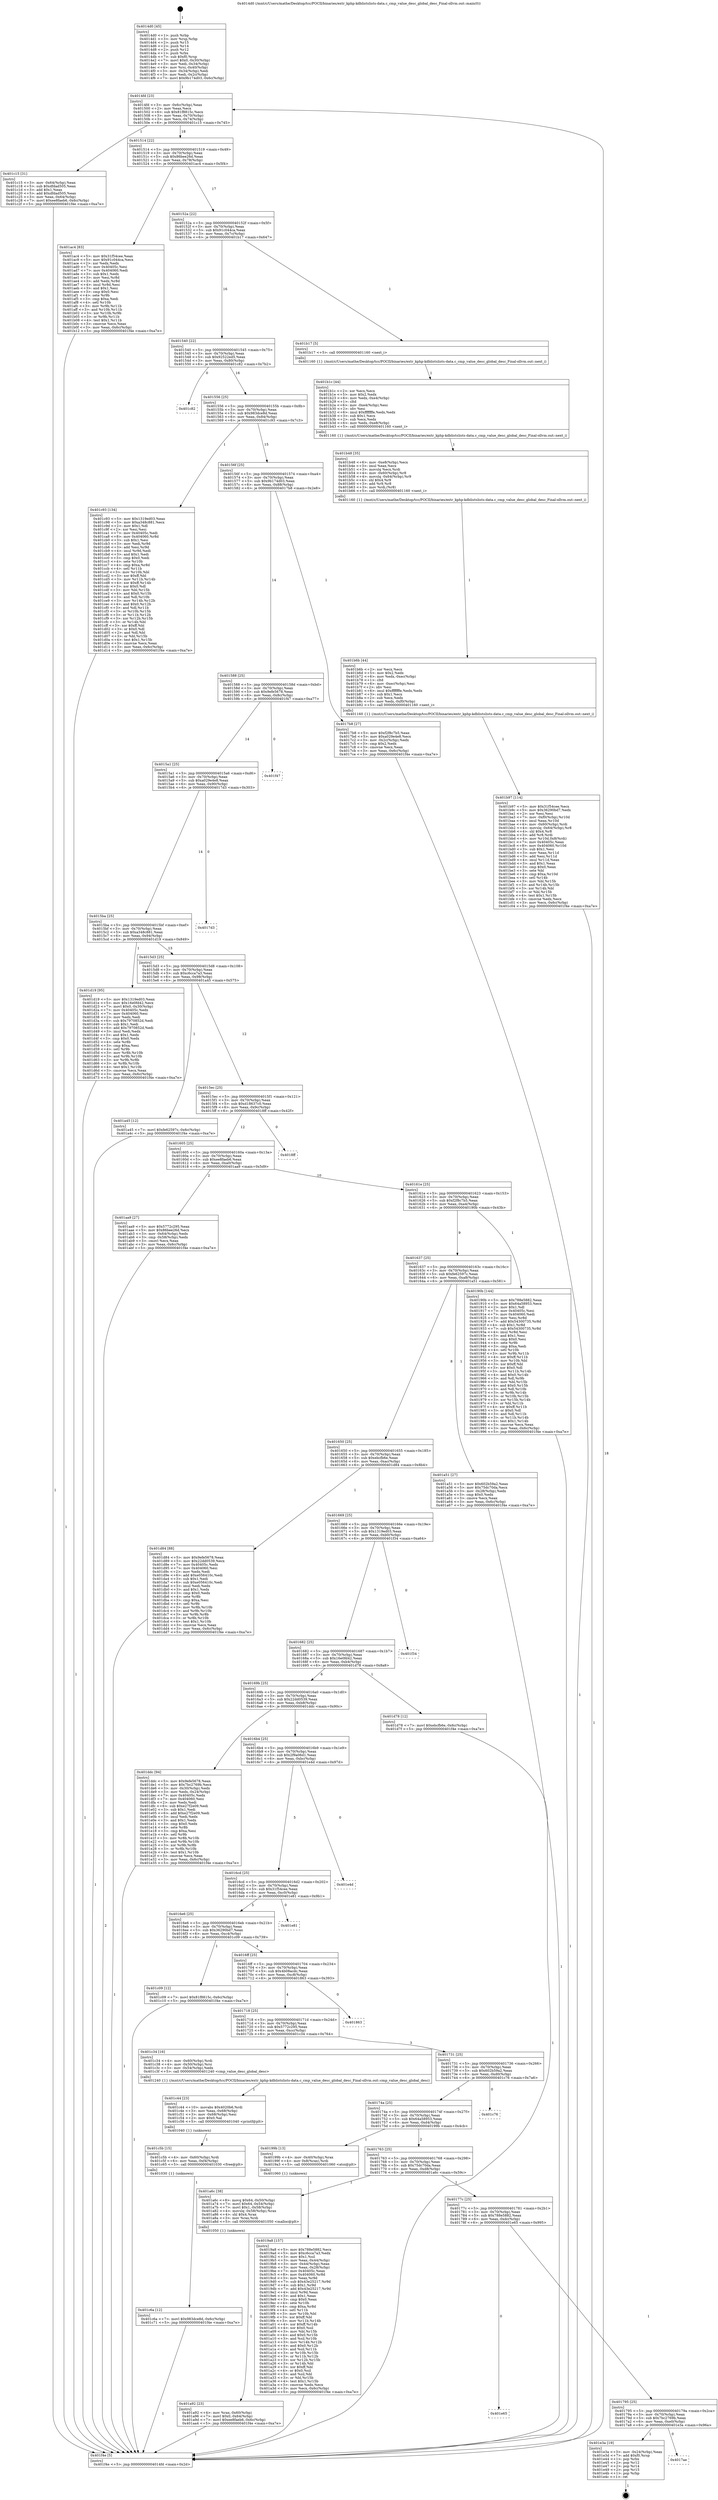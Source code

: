 digraph "0x4014d0" {
  label = "0x4014d0 (/mnt/c/Users/mathe/Desktop/tcc/POCII/binaries/extr_kphp-kdblistslists-data.c_cmp_value_desc_global_desc_Final-ollvm.out::main(0))"
  labelloc = "t"
  node[shape=record]

  Entry [label="",width=0.3,height=0.3,shape=circle,fillcolor=black,style=filled]
  "0x4014fd" [label="{
     0x4014fd [23]\l
     | [instrs]\l
     &nbsp;&nbsp;0x4014fd \<+3\>: mov -0x6c(%rbp),%eax\l
     &nbsp;&nbsp;0x401500 \<+2\>: mov %eax,%ecx\l
     &nbsp;&nbsp;0x401502 \<+6\>: sub $0x81f8815c,%ecx\l
     &nbsp;&nbsp;0x401508 \<+3\>: mov %eax,-0x70(%rbp)\l
     &nbsp;&nbsp;0x40150b \<+3\>: mov %ecx,-0x74(%rbp)\l
     &nbsp;&nbsp;0x40150e \<+6\>: je 0000000000401c15 \<main+0x745\>\l
  }"]
  "0x401c15" [label="{
     0x401c15 [31]\l
     | [instrs]\l
     &nbsp;&nbsp;0x401c15 \<+3\>: mov -0x64(%rbp),%eax\l
     &nbsp;&nbsp;0x401c18 \<+5\>: sub $0xdfdad505,%eax\l
     &nbsp;&nbsp;0x401c1d \<+3\>: add $0x1,%eax\l
     &nbsp;&nbsp;0x401c20 \<+5\>: add $0xdfdad505,%eax\l
     &nbsp;&nbsp;0x401c25 \<+3\>: mov %eax,-0x64(%rbp)\l
     &nbsp;&nbsp;0x401c28 \<+7\>: movl $0xee8faeb6,-0x6c(%rbp)\l
     &nbsp;&nbsp;0x401c2f \<+5\>: jmp 0000000000401f4e \<main+0xa7e\>\l
  }"]
  "0x401514" [label="{
     0x401514 [22]\l
     | [instrs]\l
     &nbsp;&nbsp;0x401514 \<+5\>: jmp 0000000000401519 \<main+0x49\>\l
     &nbsp;&nbsp;0x401519 \<+3\>: mov -0x70(%rbp),%eax\l
     &nbsp;&nbsp;0x40151c \<+5\>: sub $0x86bee26d,%eax\l
     &nbsp;&nbsp;0x401521 \<+3\>: mov %eax,-0x78(%rbp)\l
     &nbsp;&nbsp;0x401524 \<+6\>: je 0000000000401ac4 \<main+0x5f4\>\l
  }"]
  Exit [label="",width=0.3,height=0.3,shape=circle,fillcolor=black,style=filled,peripheries=2]
  "0x401ac4" [label="{
     0x401ac4 [83]\l
     | [instrs]\l
     &nbsp;&nbsp;0x401ac4 \<+5\>: mov $0x31f54cee,%eax\l
     &nbsp;&nbsp;0x401ac9 \<+5\>: mov $0x91c044ca,%ecx\l
     &nbsp;&nbsp;0x401ace \<+2\>: xor %edx,%edx\l
     &nbsp;&nbsp;0x401ad0 \<+7\>: mov 0x40405c,%esi\l
     &nbsp;&nbsp;0x401ad7 \<+7\>: mov 0x404060,%edi\l
     &nbsp;&nbsp;0x401ade \<+3\>: sub $0x1,%edx\l
     &nbsp;&nbsp;0x401ae1 \<+3\>: mov %esi,%r8d\l
     &nbsp;&nbsp;0x401ae4 \<+3\>: add %edx,%r8d\l
     &nbsp;&nbsp;0x401ae7 \<+4\>: imul %r8d,%esi\l
     &nbsp;&nbsp;0x401aeb \<+3\>: and $0x1,%esi\l
     &nbsp;&nbsp;0x401aee \<+3\>: cmp $0x0,%esi\l
     &nbsp;&nbsp;0x401af1 \<+4\>: sete %r9b\l
     &nbsp;&nbsp;0x401af5 \<+3\>: cmp $0xa,%edi\l
     &nbsp;&nbsp;0x401af8 \<+4\>: setl %r10b\l
     &nbsp;&nbsp;0x401afc \<+3\>: mov %r9b,%r11b\l
     &nbsp;&nbsp;0x401aff \<+3\>: and %r10b,%r11b\l
     &nbsp;&nbsp;0x401b02 \<+3\>: xor %r10b,%r9b\l
     &nbsp;&nbsp;0x401b05 \<+3\>: or %r9b,%r11b\l
     &nbsp;&nbsp;0x401b08 \<+4\>: test $0x1,%r11b\l
     &nbsp;&nbsp;0x401b0c \<+3\>: cmovne %ecx,%eax\l
     &nbsp;&nbsp;0x401b0f \<+3\>: mov %eax,-0x6c(%rbp)\l
     &nbsp;&nbsp;0x401b12 \<+5\>: jmp 0000000000401f4e \<main+0xa7e\>\l
  }"]
  "0x40152a" [label="{
     0x40152a [22]\l
     | [instrs]\l
     &nbsp;&nbsp;0x40152a \<+5\>: jmp 000000000040152f \<main+0x5f\>\l
     &nbsp;&nbsp;0x40152f \<+3\>: mov -0x70(%rbp),%eax\l
     &nbsp;&nbsp;0x401532 \<+5\>: sub $0x91c044ca,%eax\l
     &nbsp;&nbsp;0x401537 \<+3\>: mov %eax,-0x7c(%rbp)\l
     &nbsp;&nbsp;0x40153a \<+6\>: je 0000000000401b17 \<main+0x647\>\l
  }"]
  "0x4017ae" [label="{
     0x4017ae\l
  }", style=dashed]
  "0x401b17" [label="{
     0x401b17 [5]\l
     | [instrs]\l
     &nbsp;&nbsp;0x401b17 \<+5\>: call 0000000000401160 \<next_i\>\l
     | [calls]\l
     &nbsp;&nbsp;0x401160 \{1\} (/mnt/c/Users/mathe/Desktop/tcc/POCII/binaries/extr_kphp-kdblistslists-data.c_cmp_value_desc_global_desc_Final-ollvm.out::next_i)\l
  }"]
  "0x401540" [label="{
     0x401540 [22]\l
     | [instrs]\l
     &nbsp;&nbsp;0x401540 \<+5\>: jmp 0000000000401545 \<main+0x75\>\l
     &nbsp;&nbsp;0x401545 \<+3\>: mov -0x70(%rbp),%eax\l
     &nbsp;&nbsp;0x401548 \<+5\>: sub $0x92522ed5,%eax\l
     &nbsp;&nbsp;0x40154d \<+3\>: mov %eax,-0x80(%rbp)\l
     &nbsp;&nbsp;0x401550 \<+6\>: je 0000000000401c82 \<main+0x7b2\>\l
  }"]
  "0x401e3a" [label="{
     0x401e3a [19]\l
     | [instrs]\l
     &nbsp;&nbsp;0x401e3a \<+3\>: mov -0x24(%rbp),%eax\l
     &nbsp;&nbsp;0x401e3d \<+7\>: add $0xf0,%rsp\l
     &nbsp;&nbsp;0x401e44 \<+1\>: pop %rbx\l
     &nbsp;&nbsp;0x401e45 \<+2\>: pop %r12\l
     &nbsp;&nbsp;0x401e47 \<+2\>: pop %r14\l
     &nbsp;&nbsp;0x401e49 \<+2\>: pop %r15\l
     &nbsp;&nbsp;0x401e4b \<+1\>: pop %rbp\l
     &nbsp;&nbsp;0x401e4c \<+1\>: ret\l
  }"]
  "0x401c82" [label="{
     0x401c82\l
  }", style=dashed]
  "0x401556" [label="{
     0x401556 [25]\l
     | [instrs]\l
     &nbsp;&nbsp;0x401556 \<+5\>: jmp 000000000040155b \<main+0x8b\>\l
     &nbsp;&nbsp;0x40155b \<+3\>: mov -0x70(%rbp),%eax\l
     &nbsp;&nbsp;0x40155e \<+5\>: sub $0x983dce8d,%eax\l
     &nbsp;&nbsp;0x401563 \<+6\>: mov %eax,-0x84(%rbp)\l
     &nbsp;&nbsp;0x401569 \<+6\>: je 0000000000401c93 \<main+0x7c3\>\l
  }"]
  "0x401795" [label="{
     0x401795 [25]\l
     | [instrs]\l
     &nbsp;&nbsp;0x401795 \<+5\>: jmp 000000000040179a \<main+0x2ca\>\l
     &nbsp;&nbsp;0x40179a \<+3\>: mov -0x70(%rbp),%eax\l
     &nbsp;&nbsp;0x40179d \<+5\>: sub $0x7bc2769b,%eax\l
     &nbsp;&nbsp;0x4017a2 \<+6\>: mov %eax,-0xe0(%rbp)\l
     &nbsp;&nbsp;0x4017a8 \<+6\>: je 0000000000401e3a \<main+0x96a\>\l
  }"]
  "0x401c93" [label="{
     0x401c93 [134]\l
     | [instrs]\l
     &nbsp;&nbsp;0x401c93 \<+5\>: mov $0x1319ed03,%eax\l
     &nbsp;&nbsp;0x401c98 \<+5\>: mov $0xa348c881,%ecx\l
     &nbsp;&nbsp;0x401c9d \<+2\>: mov $0x1,%dl\l
     &nbsp;&nbsp;0x401c9f \<+2\>: xor %esi,%esi\l
     &nbsp;&nbsp;0x401ca1 \<+7\>: mov 0x40405c,%edi\l
     &nbsp;&nbsp;0x401ca8 \<+8\>: mov 0x404060,%r8d\l
     &nbsp;&nbsp;0x401cb0 \<+3\>: sub $0x1,%esi\l
     &nbsp;&nbsp;0x401cb3 \<+3\>: mov %edi,%r9d\l
     &nbsp;&nbsp;0x401cb6 \<+3\>: add %esi,%r9d\l
     &nbsp;&nbsp;0x401cb9 \<+4\>: imul %r9d,%edi\l
     &nbsp;&nbsp;0x401cbd \<+3\>: and $0x1,%edi\l
     &nbsp;&nbsp;0x401cc0 \<+3\>: cmp $0x0,%edi\l
     &nbsp;&nbsp;0x401cc3 \<+4\>: sete %r10b\l
     &nbsp;&nbsp;0x401cc7 \<+4\>: cmp $0xa,%r8d\l
     &nbsp;&nbsp;0x401ccb \<+4\>: setl %r11b\l
     &nbsp;&nbsp;0x401ccf \<+3\>: mov %r10b,%bl\l
     &nbsp;&nbsp;0x401cd2 \<+3\>: xor $0xff,%bl\l
     &nbsp;&nbsp;0x401cd5 \<+3\>: mov %r11b,%r14b\l
     &nbsp;&nbsp;0x401cd8 \<+4\>: xor $0xff,%r14b\l
     &nbsp;&nbsp;0x401cdc \<+3\>: xor $0x0,%dl\l
     &nbsp;&nbsp;0x401cdf \<+3\>: mov %bl,%r15b\l
     &nbsp;&nbsp;0x401ce2 \<+4\>: and $0x0,%r15b\l
     &nbsp;&nbsp;0x401ce6 \<+3\>: and %dl,%r10b\l
     &nbsp;&nbsp;0x401ce9 \<+3\>: mov %r14b,%r12b\l
     &nbsp;&nbsp;0x401cec \<+4\>: and $0x0,%r12b\l
     &nbsp;&nbsp;0x401cf0 \<+3\>: and %dl,%r11b\l
     &nbsp;&nbsp;0x401cf3 \<+3\>: or %r10b,%r15b\l
     &nbsp;&nbsp;0x401cf6 \<+3\>: or %r11b,%r12b\l
     &nbsp;&nbsp;0x401cf9 \<+3\>: xor %r12b,%r15b\l
     &nbsp;&nbsp;0x401cfc \<+3\>: or %r14b,%bl\l
     &nbsp;&nbsp;0x401cff \<+3\>: xor $0xff,%bl\l
     &nbsp;&nbsp;0x401d02 \<+3\>: or $0x0,%dl\l
     &nbsp;&nbsp;0x401d05 \<+2\>: and %dl,%bl\l
     &nbsp;&nbsp;0x401d07 \<+3\>: or %bl,%r15b\l
     &nbsp;&nbsp;0x401d0a \<+4\>: test $0x1,%r15b\l
     &nbsp;&nbsp;0x401d0e \<+3\>: cmovne %ecx,%eax\l
     &nbsp;&nbsp;0x401d11 \<+3\>: mov %eax,-0x6c(%rbp)\l
     &nbsp;&nbsp;0x401d14 \<+5\>: jmp 0000000000401f4e \<main+0xa7e\>\l
  }"]
  "0x40156f" [label="{
     0x40156f [25]\l
     | [instrs]\l
     &nbsp;&nbsp;0x40156f \<+5\>: jmp 0000000000401574 \<main+0xa4\>\l
     &nbsp;&nbsp;0x401574 \<+3\>: mov -0x70(%rbp),%eax\l
     &nbsp;&nbsp;0x401577 \<+5\>: sub $0x9b174d03,%eax\l
     &nbsp;&nbsp;0x40157c \<+6\>: mov %eax,-0x88(%rbp)\l
     &nbsp;&nbsp;0x401582 \<+6\>: je 00000000004017b8 \<main+0x2e8\>\l
  }"]
  "0x401e65" [label="{
     0x401e65\l
  }", style=dashed]
  "0x4017b8" [label="{
     0x4017b8 [27]\l
     | [instrs]\l
     &nbsp;&nbsp;0x4017b8 \<+5\>: mov $0xf2f8c7b5,%eax\l
     &nbsp;&nbsp;0x4017bd \<+5\>: mov $0xa029e4e8,%ecx\l
     &nbsp;&nbsp;0x4017c2 \<+3\>: mov -0x2c(%rbp),%edx\l
     &nbsp;&nbsp;0x4017c5 \<+3\>: cmp $0x2,%edx\l
     &nbsp;&nbsp;0x4017c8 \<+3\>: cmovne %ecx,%eax\l
     &nbsp;&nbsp;0x4017cb \<+3\>: mov %eax,-0x6c(%rbp)\l
     &nbsp;&nbsp;0x4017ce \<+5\>: jmp 0000000000401f4e \<main+0xa7e\>\l
  }"]
  "0x401588" [label="{
     0x401588 [25]\l
     | [instrs]\l
     &nbsp;&nbsp;0x401588 \<+5\>: jmp 000000000040158d \<main+0xbd\>\l
     &nbsp;&nbsp;0x40158d \<+3\>: mov -0x70(%rbp),%eax\l
     &nbsp;&nbsp;0x401590 \<+5\>: sub $0x9efe5678,%eax\l
     &nbsp;&nbsp;0x401595 \<+6\>: mov %eax,-0x8c(%rbp)\l
     &nbsp;&nbsp;0x40159b \<+6\>: je 0000000000401f47 \<main+0xa77\>\l
  }"]
  "0x401f4e" [label="{
     0x401f4e [5]\l
     | [instrs]\l
     &nbsp;&nbsp;0x401f4e \<+5\>: jmp 00000000004014fd \<main+0x2d\>\l
  }"]
  "0x4014d0" [label="{
     0x4014d0 [45]\l
     | [instrs]\l
     &nbsp;&nbsp;0x4014d0 \<+1\>: push %rbp\l
     &nbsp;&nbsp;0x4014d1 \<+3\>: mov %rsp,%rbp\l
     &nbsp;&nbsp;0x4014d4 \<+2\>: push %r15\l
     &nbsp;&nbsp;0x4014d6 \<+2\>: push %r14\l
     &nbsp;&nbsp;0x4014d8 \<+2\>: push %r12\l
     &nbsp;&nbsp;0x4014da \<+1\>: push %rbx\l
     &nbsp;&nbsp;0x4014db \<+7\>: sub $0xf0,%rsp\l
     &nbsp;&nbsp;0x4014e2 \<+7\>: movl $0x0,-0x30(%rbp)\l
     &nbsp;&nbsp;0x4014e9 \<+3\>: mov %edi,-0x34(%rbp)\l
     &nbsp;&nbsp;0x4014ec \<+4\>: mov %rsi,-0x40(%rbp)\l
     &nbsp;&nbsp;0x4014f0 \<+3\>: mov -0x34(%rbp),%edi\l
     &nbsp;&nbsp;0x4014f3 \<+3\>: mov %edi,-0x2c(%rbp)\l
     &nbsp;&nbsp;0x4014f6 \<+7\>: movl $0x9b174d03,-0x6c(%rbp)\l
  }"]
  "0x401c6a" [label="{
     0x401c6a [12]\l
     | [instrs]\l
     &nbsp;&nbsp;0x401c6a \<+7\>: movl $0x983dce8d,-0x6c(%rbp)\l
     &nbsp;&nbsp;0x401c71 \<+5\>: jmp 0000000000401f4e \<main+0xa7e\>\l
  }"]
  "0x401f47" [label="{
     0x401f47\l
  }", style=dashed]
  "0x4015a1" [label="{
     0x4015a1 [25]\l
     | [instrs]\l
     &nbsp;&nbsp;0x4015a1 \<+5\>: jmp 00000000004015a6 \<main+0xd6\>\l
     &nbsp;&nbsp;0x4015a6 \<+3\>: mov -0x70(%rbp),%eax\l
     &nbsp;&nbsp;0x4015a9 \<+5\>: sub $0xa029e4e8,%eax\l
     &nbsp;&nbsp;0x4015ae \<+6\>: mov %eax,-0x90(%rbp)\l
     &nbsp;&nbsp;0x4015b4 \<+6\>: je 00000000004017d3 \<main+0x303\>\l
  }"]
  "0x401c5b" [label="{
     0x401c5b [15]\l
     | [instrs]\l
     &nbsp;&nbsp;0x401c5b \<+4\>: mov -0x60(%rbp),%rdi\l
     &nbsp;&nbsp;0x401c5f \<+6\>: mov %eax,-0xf4(%rbp)\l
     &nbsp;&nbsp;0x401c65 \<+5\>: call 0000000000401030 \<free@plt\>\l
     | [calls]\l
     &nbsp;&nbsp;0x401030 \{1\} (unknown)\l
  }"]
  "0x4017d3" [label="{
     0x4017d3\l
  }", style=dashed]
  "0x4015ba" [label="{
     0x4015ba [25]\l
     | [instrs]\l
     &nbsp;&nbsp;0x4015ba \<+5\>: jmp 00000000004015bf \<main+0xef\>\l
     &nbsp;&nbsp;0x4015bf \<+3\>: mov -0x70(%rbp),%eax\l
     &nbsp;&nbsp;0x4015c2 \<+5\>: sub $0xa348c881,%eax\l
     &nbsp;&nbsp;0x4015c7 \<+6\>: mov %eax,-0x94(%rbp)\l
     &nbsp;&nbsp;0x4015cd \<+6\>: je 0000000000401d19 \<main+0x849\>\l
  }"]
  "0x401c44" [label="{
     0x401c44 [23]\l
     | [instrs]\l
     &nbsp;&nbsp;0x401c44 \<+10\>: movabs $0x4020b6,%rdi\l
     &nbsp;&nbsp;0x401c4e \<+3\>: mov %eax,-0x68(%rbp)\l
     &nbsp;&nbsp;0x401c51 \<+3\>: mov -0x68(%rbp),%esi\l
     &nbsp;&nbsp;0x401c54 \<+2\>: mov $0x0,%al\l
     &nbsp;&nbsp;0x401c56 \<+5\>: call 0000000000401040 \<printf@plt\>\l
     | [calls]\l
     &nbsp;&nbsp;0x401040 \{1\} (unknown)\l
  }"]
  "0x401d19" [label="{
     0x401d19 [95]\l
     | [instrs]\l
     &nbsp;&nbsp;0x401d19 \<+5\>: mov $0x1319ed03,%eax\l
     &nbsp;&nbsp;0x401d1e \<+5\>: mov $0x16e0fd42,%ecx\l
     &nbsp;&nbsp;0x401d23 \<+7\>: movl $0x0,-0x30(%rbp)\l
     &nbsp;&nbsp;0x401d2a \<+7\>: mov 0x40405c,%edx\l
     &nbsp;&nbsp;0x401d31 \<+7\>: mov 0x404060,%esi\l
     &nbsp;&nbsp;0x401d38 \<+2\>: mov %edx,%edi\l
     &nbsp;&nbsp;0x401d3a \<+6\>: sub $0x7970852d,%edi\l
     &nbsp;&nbsp;0x401d40 \<+3\>: sub $0x1,%edi\l
     &nbsp;&nbsp;0x401d43 \<+6\>: add $0x7970852d,%edi\l
     &nbsp;&nbsp;0x401d49 \<+3\>: imul %edi,%edx\l
     &nbsp;&nbsp;0x401d4c \<+3\>: and $0x1,%edx\l
     &nbsp;&nbsp;0x401d4f \<+3\>: cmp $0x0,%edx\l
     &nbsp;&nbsp;0x401d52 \<+4\>: sete %r8b\l
     &nbsp;&nbsp;0x401d56 \<+3\>: cmp $0xa,%esi\l
     &nbsp;&nbsp;0x401d59 \<+4\>: setl %r9b\l
     &nbsp;&nbsp;0x401d5d \<+3\>: mov %r8b,%r10b\l
     &nbsp;&nbsp;0x401d60 \<+3\>: and %r9b,%r10b\l
     &nbsp;&nbsp;0x401d63 \<+3\>: xor %r9b,%r8b\l
     &nbsp;&nbsp;0x401d66 \<+3\>: or %r8b,%r10b\l
     &nbsp;&nbsp;0x401d69 \<+4\>: test $0x1,%r10b\l
     &nbsp;&nbsp;0x401d6d \<+3\>: cmovne %ecx,%eax\l
     &nbsp;&nbsp;0x401d70 \<+3\>: mov %eax,-0x6c(%rbp)\l
     &nbsp;&nbsp;0x401d73 \<+5\>: jmp 0000000000401f4e \<main+0xa7e\>\l
  }"]
  "0x4015d3" [label="{
     0x4015d3 [25]\l
     | [instrs]\l
     &nbsp;&nbsp;0x4015d3 \<+5\>: jmp 00000000004015d8 \<main+0x108\>\l
     &nbsp;&nbsp;0x4015d8 \<+3\>: mov -0x70(%rbp),%eax\l
     &nbsp;&nbsp;0x4015db \<+5\>: sub $0xc6cca7a3,%eax\l
     &nbsp;&nbsp;0x4015e0 \<+6\>: mov %eax,-0x98(%rbp)\l
     &nbsp;&nbsp;0x4015e6 \<+6\>: je 0000000000401a45 \<main+0x575\>\l
  }"]
  "0x401b97" [label="{
     0x401b97 [114]\l
     | [instrs]\l
     &nbsp;&nbsp;0x401b97 \<+5\>: mov $0x31f54cee,%ecx\l
     &nbsp;&nbsp;0x401b9c \<+5\>: mov $0x36290bd7,%edx\l
     &nbsp;&nbsp;0x401ba1 \<+2\>: xor %esi,%esi\l
     &nbsp;&nbsp;0x401ba3 \<+7\>: mov -0xf0(%rbp),%r10d\l
     &nbsp;&nbsp;0x401baa \<+4\>: imul %eax,%r10d\l
     &nbsp;&nbsp;0x401bae \<+4\>: mov -0x60(%rbp),%rdi\l
     &nbsp;&nbsp;0x401bb2 \<+4\>: movslq -0x64(%rbp),%r8\l
     &nbsp;&nbsp;0x401bb6 \<+4\>: shl $0x4,%r8\l
     &nbsp;&nbsp;0x401bba \<+3\>: add %r8,%rdi\l
     &nbsp;&nbsp;0x401bbd \<+4\>: mov %r10d,0x8(%rdi)\l
     &nbsp;&nbsp;0x401bc1 \<+7\>: mov 0x40405c,%eax\l
     &nbsp;&nbsp;0x401bc8 \<+8\>: mov 0x404060,%r10d\l
     &nbsp;&nbsp;0x401bd0 \<+3\>: sub $0x1,%esi\l
     &nbsp;&nbsp;0x401bd3 \<+3\>: mov %eax,%r11d\l
     &nbsp;&nbsp;0x401bd6 \<+3\>: add %esi,%r11d\l
     &nbsp;&nbsp;0x401bd9 \<+4\>: imul %r11d,%eax\l
     &nbsp;&nbsp;0x401bdd \<+3\>: and $0x1,%eax\l
     &nbsp;&nbsp;0x401be0 \<+3\>: cmp $0x0,%eax\l
     &nbsp;&nbsp;0x401be3 \<+3\>: sete %bl\l
     &nbsp;&nbsp;0x401be6 \<+4\>: cmp $0xa,%r10d\l
     &nbsp;&nbsp;0x401bea \<+4\>: setl %r14b\l
     &nbsp;&nbsp;0x401bee \<+3\>: mov %bl,%r15b\l
     &nbsp;&nbsp;0x401bf1 \<+3\>: and %r14b,%r15b\l
     &nbsp;&nbsp;0x401bf4 \<+3\>: xor %r14b,%bl\l
     &nbsp;&nbsp;0x401bf7 \<+3\>: or %bl,%r15b\l
     &nbsp;&nbsp;0x401bfa \<+4\>: test $0x1,%r15b\l
     &nbsp;&nbsp;0x401bfe \<+3\>: cmovne %edx,%ecx\l
     &nbsp;&nbsp;0x401c01 \<+3\>: mov %ecx,-0x6c(%rbp)\l
     &nbsp;&nbsp;0x401c04 \<+5\>: jmp 0000000000401f4e \<main+0xa7e\>\l
  }"]
  "0x401a45" [label="{
     0x401a45 [12]\l
     | [instrs]\l
     &nbsp;&nbsp;0x401a45 \<+7\>: movl $0xfe62597c,-0x6c(%rbp)\l
     &nbsp;&nbsp;0x401a4c \<+5\>: jmp 0000000000401f4e \<main+0xa7e\>\l
  }"]
  "0x4015ec" [label="{
     0x4015ec [25]\l
     | [instrs]\l
     &nbsp;&nbsp;0x4015ec \<+5\>: jmp 00000000004015f1 \<main+0x121\>\l
     &nbsp;&nbsp;0x4015f1 \<+3\>: mov -0x70(%rbp),%eax\l
     &nbsp;&nbsp;0x4015f4 \<+5\>: sub $0xd18637c0,%eax\l
     &nbsp;&nbsp;0x4015f9 \<+6\>: mov %eax,-0x9c(%rbp)\l
     &nbsp;&nbsp;0x4015ff \<+6\>: je 00000000004018ff \<main+0x42f\>\l
  }"]
  "0x401b6b" [label="{
     0x401b6b [44]\l
     | [instrs]\l
     &nbsp;&nbsp;0x401b6b \<+2\>: xor %ecx,%ecx\l
     &nbsp;&nbsp;0x401b6d \<+5\>: mov $0x2,%edx\l
     &nbsp;&nbsp;0x401b72 \<+6\>: mov %edx,-0xec(%rbp)\l
     &nbsp;&nbsp;0x401b78 \<+1\>: cltd\l
     &nbsp;&nbsp;0x401b79 \<+6\>: mov -0xec(%rbp),%esi\l
     &nbsp;&nbsp;0x401b7f \<+2\>: idiv %esi\l
     &nbsp;&nbsp;0x401b81 \<+6\>: imul $0xfffffffe,%edx,%edx\l
     &nbsp;&nbsp;0x401b87 \<+3\>: sub $0x1,%ecx\l
     &nbsp;&nbsp;0x401b8a \<+2\>: sub %ecx,%edx\l
     &nbsp;&nbsp;0x401b8c \<+6\>: mov %edx,-0xf0(%rbp)\l
     &nbsp;&nbsp;0x401b92 \<+5\>: call 0000000000401160 \<next_i\>\l
     | [calls]\l
     &nbsp;&nbsp;0x401160 \{1\} (/mnt/c/Users/mathe/Desktop/tcc/POCII/binaries/extr_kphp-kdblistslists-data.c_cmp_value_desc_global_desc_Final-ollvm.out::next_i)\l
  }"]
  "0x4018ff" [label="{
     0x4018ff\l
  }", style=dashed]
  "0x401605" [label="{
     0x401605 [25]\l
     | [instrs]\l
     &nbsp;&nbsp;0x401605 \<+5\>: jmp 000000000040160a \<main+0x13a\>\l
     &nbsp;&nbsp;0x40160a \<+3\>: mov -0x70(%rbp),%eax\l
     &nbsp;&nbsp;0x40160d \<+5\>: sub $0xee8faeb6,%eax\l
     &nbsp;&nbsp;0x401612 \<+6\>: mov %eax,-0xa0(%rbp)\l
     &nbsp;&nbsp;0x401618 \<+6\>: je 0000000000401aa9 \<main+0x5d9\>\l
  }"]
  "0x401b48" [label="{
     0x401b48 [35]\l
     | [instrs]\l
     &nbsp;&nbsp;0x401b48 \<+6\>: mov -0xe8(%rbp),%ecx\l
     &nbsp;&nbsp;0x401b4e \<+3\>: imul %eax,%ecx\l
     &nbsp;&nbsp;0x401b51 \<+3\>: movslq %ecx,%rdi\l
     &nbsp;&nbsp;0x401b54 \<+4\>: mov -0x60(%rbp),%r8\l
     &nbsp;&nbsp;0x401b58 \<+4\>: movslq -0x64(%rbp),%r9\l
     &nbsp;&nbsp;0x401b5c \<+4\>: shl $0x4,%r9\l
     &nbsp;&nbsp;0x401b60 \<+3\>: add %r9,%r8\l
     &nbsp;&nbsp;0x401b63 \<+3\>: mov %rdi,(%r8)\l
     &nbsp;&nbsp;0x401b66 \<+5\>: call 0000000000401160 \<next_i\>\l
     | [calls]\l
     &nbsp;&nbsp;0x401160 \{1\} (/mnt/c/Users/mathe/Desktop/tcc/POCII/binaries/extr_kphp-kdblistslists-data.c_cmp_value_desc_global_desc_Final-ollvm.out::next_i)\l
  }"]
  "0x401aa9" [label="{
     0x401aa9 [27]\l
     | [instrs]\l
     &nbsp;&nbsp;0x401aa9 \<+5\>: mov $0x5772c295,%eax\l
     &nbsp;&nbsp;0x401aae \<+5\>: mov $0x86bee26d,%ecx\l
     &nbsp;&nbsp;0x401ab3 \<+3\>: mov -0x64(%rbp),%edx\l
     &nbsp;&nbsp;0x401ab6 \<+3\>: cmp -0x58(%rbp),%edx\l
     &nbsp;&nbsp;0x401ab9 \<+3\>: cmovl %ecx,%eax\l
     &nbsp;&nbsp;0x401abc \<+3\>: mov %eax,-0x6c(%rbp)\l
     &nbsp;&nbsp;0x401abf \<+5\>: jmp 0000000000401f4e \<main+0xa7e\>\l
  }"]
  "0x40161e" [label="{
     0x40161e [25]\l
     | [instrs]\l
     &nbsp;&nbsp;0x40161e \<+5\>: jmp 0000000000401623 \<main+0x153\>\l
     &nbsp;&nbsp;0x401623 \<+3\>: mov -0x70(%rbp),%eax\l
     &nbsp;&nbsp;0x401626 \<+5\>: sub $0xf2f8c7b5,%eax\l
     &nbsp;&nbsp;0x40162b \<+6\>: mov %eax,-0xa4(%rbp)\l
     &nbsp;&nbsp;0x401631 \<+6\>: je 000000000040190b \<main+0x43b\>\l
  }"]
  "0x401b1c" [label="{
     0x401b1c [44]\l
     | [instrs]\l
     &nbsp;&nbsp;0x401b1c \<+2\>: xor %ecx,%ecx\l
     &nbsp;&nbsp;0x401b1e \<+5\>: mov $0x2,%edx\l
     &nbsp;&nbsp;0x401b23 \<+6\>: mov %edx,-0xe4(%rbp)\l
     &nbsp;&nbsp;0x401b29 \<+1\>: cltd\l
     &nbsp;&nbsp;0x401b2a \<+6\>: mov -0xe4(%rbp),%esi\l
     &nbsp;&nbsp;0x401b30 \<+2\>: idiv %esi\l
     &nbsp;&nbsp;0x401b32 \<+6\>: imul $0xfffffffe,%edx,%edx\l
     &nbsp;&nbsp;0x401b38 \<+3\>: sub $0x1,%ecx\l
     &nbsp;&nbsp;0x401b3b \<+2\>: sub %ecx,%edx\l
     &nbsp;&nbsp;0x401b3d \<+6\>: mov %edx,-0xe8(%rbp)\l
     &nbsp;&nbsp;0x401b43 \<+5\>: call 0000000000401160 \<next_i\>\l
     | [calls]\l
     &nbsp;&nbsp;0x401160 \{1\} (/mnt/c/Users/mathe/Desktop/tcc/POCII/binaries/extr_kphp-kdblistslists-data.c_cmp_value_desc_global_desc_Final-ollvm.out::next_i)\l
  }"]
  "0x40190b" [label="{
     0x40190b [144]\l
     | [instrs]\l
     &nbsp;&nbsp;0x40190b \<+5\>: mov $0x788e5882,%eax\l
     &nbsp;&nbsp;0x401910 \<+5\>: mov $0x64a58953,%ecx\l
     &nbsp;&nbsp;0x401915 \<+2\>: mov $0x1,%dl\l
     &nbsp;&nbsp;0x401917 \<+7\>: mov 0x40405c,%esi\l
     &nbsp;&nbsp;0x40191e \<+7\>: mov 0x404060,%edi\l
     &nbsp;&nbsp;0x401925 \<+3\>: mov %esi,%r8d\l
     &nbsp;&nbsp;0x401928 \<+7\>: add $0x54300735,%r8d\l
     &nbsp;&nbsp;0x40192f \<+4\>: sub $0x1,%r8d\l
     &nbsp;&nbsp;0x401933 \<+7\>: sub $0x54300735,%r8d\l
     &nbsp;&nbsp;0x40193a \<+4\>: imul %r8d,%esi\l
     &nbsp;&nbsp;0x40193e \<+3\>: and $0x1,%esi\l
     &nbsp;&nbsp;0x401941 \<+3\>: cmp $0x0,%esi\l
     &nbsp;&nbsp;0x401944 \<+4\>: sete %r9b\l
     &nbsp;&nbsp;0x401948 \<+3\>: cmp $0xa,%edi\l
     &nbsp;&nbsp;0x40194b \<+4\>: setl %r10b\l
     &nbsp;&nbsp;0x40194f \<+3\>: mov %r9b,%r11b\l
     &nbsp;&nbsp;0x401952 \<+4\>: xor $0xff,%r11b\l
     &nbsp;&nbsp;0x401956 \<+3\>: mov %r10b,%bl\l
     &nbsp;&nbsp;0x401959 \<+3\>: xor $0xff,%bl\l
     &nbsp;&nbsp;0x40195c \<+3\>: xor $0x0,%dl\l
     &nbsp;&nbsp;0x40195f \<+3\>: mov %r11b,%r14b\l
     &nbsp;&nbsp;0x401962 \<+4\>: and $0x0,%r14b\l
     &nbsp;&nbsp;0x401966 \<+3\>: and %dl,%r9b\l
     &nbsp;&nbsp;0x401969 \<+3\>: mov %bl,%r15b\l
     &nbsp;&nbsp;0x40196c \<+4\>: and $0x0,%r15b\l
     &nbsp;&nbsp;0x401970 \<+3\>: and %dl,%r10b\l
     &nbsp;&nbsp;0x401973 \<+3\>: or %r9b,%r14b\l
     &nbsp;&nbsp;0x401976 \<+3\>: or %r10b,%r15b\l
     &nbsp;&nbsp;0x401979 \<+3\>: xor %r15b,%r14b\l
     &nbsp;&nbsp;0x40197c \<+3\>: or %bl,%r11b\l
     &nbsp;&nbsp;0x40197f \<+4\>: xor $0xff,%r11b\l
     &nbsp;&nbsp;0x401983 \<+3\>: or $0x0,%dl\l
     &nbsp;&nbsp;0x401986 \<+3\>: and %dl,%r11b\l
     &nbsp;&nbsp;0x401989 \<+3\>: or %r11b,%r14b\l
     &nbsp;&nbsp;0x40198c \<+4\>: test $0x1,%r14b\l
     &nbsp;&nbsp;0x401990 \<+3\>: cmovne %ecx,%eax\l
     &nbsp;&nbsp;0x401993 \<+3\>: mov %eax,-0x6c(%rbp)\l
     &nbsp;&nbsp;0x401996 \<+5\>: jmp 0000000000401f4e \<main+0xa7e\>\l
  }"]
  "0x401637" [label="{
     0x401637 [25]\l
     | [instrs]\l
     &nbsp;&nbsp;0x401637 \<+5\>: jmp 000000000040163c \<main+0x16c\>\l
     &nbsp;&nbsp;0x40163c \<+3\>: mov -0x70(%rbp),%eax\l
     &nbsp;&nbsp;0x40163f \<+5\>: sub $0xfe62597c,%eax\l
     &nbsp;&nbsp;0x401644 \<+6\>: mov %eax,-0xa8(%rbp)\l
     &nbsp;&nbsp;0x40164a \<+6\>: je 0000000000401a51 \<main+0x581\>\l
  }"]
  "0x401a92" [label="{
     0x401a92 [23]\l
     | [instrs]\l
     &nbsp;&nbsp;0x401a92 \<+4\>: mov %rax,-0x60(%rbp)\l
     &nbsp;&nbsp;0x401a96 \<+7\>: movl $0x0,-0x64(%rbp)\l
     &nbsp;&nbsp;0x401a9d \<+7\>: movl $0xee8faeb6,-0x6c(%rbp)\l
     &nbsp;&nbsp;0x401aa4 \<+5\>: jmp 0000000000401f4e \<main+0xa7e\>\l
  }"]
  "0x401a51" [label="{
     0x401a51 [27]\l
     | [instrs]\l
     &nbsp;&nbsp;0x401a51 \<+5\>: mov $0x602b59a2,%eax\l
     &nbsp;&nbsp;0x401a56 \<+5\>: mov $0x75dc70da,%ecx\l
     &nbsp;&nbsp;0x401a5b \<+3\>: mov -0x28(%rbp),%edx\l
     &nbsp;&nbsp;0x401a5e \<+3\>: cmp $0x0,%edx\l
     &nbsp;&nbsp;0x401a61 \<+3\>: cmove %ecx,%eax\l
     &nbsp;&nbsp;0x401a64 \<+3\>: mov %eax,-0x6c(%rbp)\l
     &nbsp;&nbsp;0x401a67 \<+5\>: jmp 0000000000401f4e \<main+0xa7e\>\l
  }"]
  "0x401650" [label="{
     0x401650 [25]\l
     | [instrs]\l
     &nbsp;&nbsp;0x401650 \<+5\>: jmp 0000000000401655 \<main+0x185\>\l
     &nbsp;&nbsp;0x401655 \<+3\>: mov -0x70(%rbp),%eax\l
     &nbsp;&nbsp;0x401658 \<+5\>: sub $0xebcfb6e,%eax\l
     &nbsp;&nbsp;0x40165d \<+6\>: mov %eax,-0xac(%rbp)\l
     &nbsp;&nbsp;0x401663 \<+6\>: je 0000000000401d84 \<main+0x8b4\>\l
  }"]
  "0x40177c" [label="{
     0x40177c [25]\l
     | [instrs]\l
     &nbsp;&nbsp;0x40177c \<+5\>: jmp 0000000000401781 \<main+0x2b1\>\l
     &nbsp;&nbsp;0x401781 \<+3\>: mov -0x70(%rbp),%eax\l
     &nbsp;&nbsp;0x401784 \<+5\>: sub $0x788e5882,%eax\l
     &nbsp;&nbsp;0x401789 \<+6\>: mov %eax,-0xdc(%rbp)\l
     &nbsp;&nbsp;0x40178f \<+6\>: je 0000000000401e65 \<main+0x995\>\l
  }"]
  "0x401d84" [label="{
     0x401d84 [88]\l
     | [instrs]\l
     &nbsp;&nbsp;0x401d84 \<+5\>: mov $0x9efe5678,%eax\l
     &nbsp;&nbsp;0x401d89 \<+5\>: mov $0x22dd0539,%ecx\l
     &nbsp;&nbsp;0x401d8e \<+7\>: mov 0x40405c,%edx\l
     &nbsp;&nbsp;0x401d95 \<+7\>: mov 0x404060,%esi\l
     &nbsp;&nbsp;0x401d9c \<+2\>: mov %edx,%edi\l
     &nbsp;&nbsp;0x401d9e \<+6\>: add $0xe056410c,%edi\l
     &nbsp;&nbsp;0x401da4 \<+3\>: sub $0x1,%edi\l
     &nbsp;&nbsp;0x401da7 \<+6\>: sub $0xe056410c,%edi\l
     &nbsp;&nbsp;0x401dad \<+3\>: imul %edi,%edx\l
     &nbsp;&nbsp;0x401db0 \<+3\>: and $0x1,%edx\l
     &nbsp;&nbsp;0x401db3 \<+3\>: cmp $0x0,%edx\l
     &nbsp;&nbsp;0x401db6 \<+4\>: sete %r8b\l
     &nbsp;&nbsp;0x401dba \<+3\>: cmp $0xa,%esi\l
     &nbsp;&nbsp;0x401dbd \<+4\>: setl %r9b\l
     &nbsp;&nbsp;0x401dc1 \<+3\>: mov %r8b,%r10b\l
     &nbsp;&nbsp;0x401dc4 \<+3\>: and %r9b,%r10b\l
     &nbsp;&nbsp;0x401dc7 \<+3\>: xor %r9b,%r8b\l
     &nbsp;&nbsp;0x401dca \<+3\>: or %r8b,%r10b\l
     &nbsp;&nbsp;0x401dcd \<+4\>: test $0x1,%r10b\l
     &nbsp;&nbsp;0x401dd1 \<+3\>: cmovne %ecx,%eax\l
     &nbsp;&nbsp;0x401dd4 \<+3\>: mov %eax,-0x6c(%rbp)\l
     &nbsp;&nbsp;0x401dd7 \<+5\>: jmp 0000000000401f4e \<main+0xa7e\>\l
  }"]
  "0x401669" [label="{
     0x401669 [25]\l
     | [instrs]\l
     &nbsp;&nbsp;0x401669 \<+5\>: jmp 000000000040166e \<main+0x19e\>\l
     &nbsp;&nbsp;0x40166e \<+3\>: mov -0x70(%rbp),%eax\l
     &nbsp;&nbsp;0x401671 \<+5\>: sub $0x1319ed03,%eax\l
     &nbsp;&nbsp;0x401676 \<+6\>: mov %eax,-0xb0(%rbp)\l
     &nbsp;&nbsp;0x40167c \<+6\>: je 0000000000401f34 \<main+0xa64\>\l
  }"]
  "0x401a6c" [label="{
     0x401a6c [38]\l
     | [instrs]\l
     &nbsp;&nbsp;0x401a6c \<+8\>: movq $0x64,-0x50(%rbp)\l
     &nbsp;&nbsp;0x401a74 \<+7\>: movl $0x64,-0x54(%rbp)\l
     &nbsp;&nbsp;0x401a7b \<+7\>: movl $0x1,-0x58(%rbp)\l
     &nbsp;&nbsp;0x401a82 \<+4\>: movslq -0x58(%rbp),%rax\l
     &nbsp;&nbsp;0x401a86 \<+4\>: shl $0x4,%rax\l
     &nbsp;&nbsp;0x401a8a \<+3\>: mov %rax,%rdi\l
     &nbsp;&nbsp;0x401a8d \<+5\>: call 0000000000401050 \<malloc@plt\>\l
     | [calls]\l
     &nbsp;&nbsp;0x401050 \{1\} (unknown)\l
  }"]
  "0x401f34" [label="{
     0x401f34\l
  }", style=dashed]
  "0x401682" [label="{
     0x401682 [25]\l
     | [instrs]\l
     &nbsp;&nbsp;0x401682 \<+5\>: jmp 0000000000401687 \<main+0x1b7\>\l
     &nbsp;&nbsp;0x401687 \<+3\>: mov -0x70(%rbp),%eax\l
     &nbsp;&nbsp;0x40168a \<+5\>: sub $0x16e0fd42,%eax\l
     &nbsp;&nbsp;0x40168f \<+6\>: mov %eax,-0xb4(%rbp)\l
     &nbsp;&nbsp;0x401695 \<+6\>: je 0000000000401d78 \<main+0x8a8\>\l
  }"]
  "0x4019a8" [label="{
     0x4019a8 [157]\l
     | [instrs]\l
     &nbsp;&nbsp;0x4019a8 \<+5\>: mov $0x788e5882,%ecx\l
     &nbsp;&nbsp;0x4019ad \<+5\>: mov $0xc6cca7a3,%edx\l
     &nbsp;&nbsp;0x4019b2 \<+3\>: mov $0x1,%sil\l
     &nbsp;&nbsp;0x4019b5 \<+3\>: mov %eax,-0x44(%rbp)\l
     &nbsp;&nbsp;0x4019b8 \<+3\>: mov -0x44(%rbp),%eax\l
     &nbsp;&nbsp;0x4019bb \<+3\>: mov %eax,-0x28(%rbp)\l
     &nbsp;&nbsp;0x4019be \<+7\>: mov 0x40405c,%eax\l
     &nbsp;&nbsp;0x4019c5 \<+8\>: mov 0x404060,%r8d\l
     &nbsp;&nbsp;0x4019cd \<+3\>: mov %eax,%r9d\l
     &nbsp;&nbsp;0x4019d0 \<+7\>: sub $0x43e25217,%r9d\l
     &nbsp;&nbsp;0x4019d7 \<+4\>: sub $0x1,%r9d\l
     &nbsp;&nbsp;0x4019db \<+7\>: add $0x43e25217,%r9d\l
     &nbsp;&nbsp;0x4019e2 \<+4\>: imul %r9d,%eax\l
     &nbsp;&nbsp;0x4019e6 \<+3\>: and $0x1,%eax\l
     &nbsp;&nbsp;0x4019e9 \<+3\>: cmp $0x0,%eax\l
     &nbsp;&nbsp;0x4019ec \<+4\>: sete %r10b\l
     &nbsp;&nbsp;0x4019f0 \<+4\>: cmp $0xa,%r8d\l
     &nbsp;&nbsp;0x4019f4 \<+4\>: setl %r11b\l
     &nbsp;&nbsp;0x4019f8 \<+3\>: mov %r10b,%bl\l
     &nbsp;&nbsp;0x4019fb \<+3\>: xor $0xff,%bl\l
     &nbsp;&nbsp;0x4019fe \<+3\>: mov %r11b,%r14b\l
     &nbsp;&nbsp;0x401a01 \<+4\>: xor $0xff,%r14b\l
     &nbsp;&nbsp;0x401a05 \<+4\>: xor $0x0,%sil\l
     &nbsp;&nbsp;0x401a09 \<+3\>: mov %bl,%r15b\l
     &nbsp;&nbsp;0x401a0c \<+4\>: and $0x0,%r15b\l
     &nbsp;&nbsp;0x401a10 \<+3\>: and %sil,%r10b\l
     &nbsp;&nbsp;0x401a13 \<+3\>: mov %r14b,%r12b\l
     &nbsp;&nbsp;0x401a16 \<+4\>: and $0x0,%r12b\l
     &nbsp;&nbsp;0x401a1a \<+3\>: and %sil,%r11b\l
     &nbsp;&nbsp;0x401a1d \<+3\>: or %r10b,%r15b\l
     &nbsp;&nbsp;0x401a20 \<+3\>: or %r11b,%r12b\l
     &nbsp;&nbsp;0x401a23 \<+3\>: xor %r12b,%r15b\l
     &nbsp;&nbsp;0x401a26 \<+3\>: or %r14b,%bl\l
     &nbsp;&nbsp;0x401a29 \<+3\>: xor $0xff,%bl\l
     &nbsp;&nbsp;0x401a2c \<+4\>: or $0x0,%sil\l
     &nbsp;&nbsp;0x401a30 \<+3\>: and %sil,%bl\l
     &nbsp;&nbsp;0x401a33 \<+3\>: or %bl,%r15b\l
     &nbsp;&nbsp;0x401a36 \<+4\>: test $0x1,%r15b\l
     &nbsp;&nbsp;0x401a3a \<+3\>: cmovne %edx,%ecx\l
     &nbsp;&nbsp;0x401a3d \<+3\>: mov %ecx,-0x6c(%rbp)\l
     &nbsp;&nbsp;0x401a40 \<+5\>: jmp 0000000000401f4e \<main+0xa7e\>\l
  }"]
  "0x401d78" [label="{
     0x401d78 [12]\l
     | [instrs]\l
     &nbsp;&nbsp;0x401d78 \<+7\>: movl $0xebcfb6e,-0x6c(%rbp)\l
     &nbsp;&nbsp;0x401d7f \<+5\>: jmp 0000000000401f4e \<main+0xa7e\>\l
  }"]
  "0x40169b" [label="{
     0x40169b [25]\l
     | [instrs]\l
     &nbsp;&nbsp;0x40169b \<+5\>: jmp 00000000004016a0 \<main+0x1d0\>\l
     &nbsp;&nbsp;0x4016a0 \<+3\>: mov -0x70(%rbp),%eax\l
     &nbsp;&nbsp;0x4016a3 \<+5\>: sub $0x22dd0539,%eax\l
     &nbsp;&nbsp;0x4016a8 \<+6\>: mov %eax,-0xb8(%rbp)\l
     &nbsp;&nbsp;0x4016ae \<+6\>: je 0000000000401ddc \<main+0x90c\>\l
  }"]
  "0x401763" [label="{
     0x401763 [25]\l
     | [instrs]\l
     &nbsp;&nbsp;0x401763 \<+5\>: jmp 0000000000401768 \<main+0x298\>\l
     &nbsp;&nbsp;0x401768 \<+3\>: mov -0x70(%rbp),%eax\l
     &nbsp;&nbsp;0x40176b \<+5\>: sub $0x75dc70da,%eax\l
     &nbsp;&nbsp;0x401770 \<+6\>: mov %eax,-0xd8(%rbp)\l
     &nbsp;&nbsp;0x401776 \<+6\>: je 0000000000401a6c \<main+0x59c\>\l
  }"]
  "0x401ddc" [label="{
     0x401ddc [94]\l
     | [instrs]\l
     &nbsp;&nbsp;0x401ddc \<+5\>: mov $0x9efe5678,%eax\l
     &nbsp;&nbsp;0x401de1 \<+5\>: mov $0x7bc2769b,%ecx\l
     &nbsp;&nbsp;0x401de6 \<+3\>: mov -0x30(%rbp),%edx\l
     &nbsp;&nbsp;0x401de9 \<+3\>: mov %edx,-0x24(%rbp)\l
     &nbsp;&nbsp;0x401dec \<+7\>: mov 0x40405c,%edx\l
     &nbsp;&nbsp;0x401df3 \<+7\>: mov 0x404060,%esi\l
     &nbsp;&nbsp;0x401dfa \<+2\>: mov %edx,%edi\l
     &nbsp;&nbsp;0x401dfc \<+6\>: sub $0xe27f2e09,%edi\l
     &nbsp;&nbsp;0x401e02 \<+3\>: sub $0x1,%edi\l
     &nbsp;&nbsp;0x401e05 \<+6\>: add $0xe27f2e09,%edi\l
     &nbsp;&nbsp;0x401e0b \<+3\>: imul %edi,%edx\l
     &nbsp;&nbsp;0x401e0e \<+3\>: and $0x1,%edx\l
     &nbsp;&nbsp;0x401e11 \<+3\>: cmp $0x0,%edx\l
     &nbsp;&nbsp;0x401e14 \<+4\>: sete %r8b\l
     &nbsp;&nbsp;0x401e18 \<+3\>: cmp $0xa,%esi\l
     &nbsp;&nbsp;0x401e1b \<+4\>: setl %r9b\l
     &nbsp;&nbsp;0x401e1f \<+3\>: mov %r8b,%r10b\l
     &nbsp;&nbsp;0x401e22 \<+3\>: and %r9b,%r10b\l
     &nbsp;&nbsp;0x401e25 \<+3\>: xor %r9b,%r8b\l
     &nbsp;&nbsp;0x401e28 \<+3\>: or %r8b,%r10b\l
     &nbsp;&nbsp;0x401e2b \<+4\>: test $0x1,%r10b\l
     &nbsp;&nbsp;0x401e2f \<+3\>: cmovne %ecx,%eax\l
     &nbsp;&nbsp;0x401e32 \<+3\>: mov %eax,-0x6c(%rbp)\l
     &nbsp;&nbsp;0x401e35 \<+5\>: jmp 0000000000401f4e \<main+0xa7e\>\l
  }"]
  "0x4016b4" [label="{
     0x4016b4 [25]\l
     | [instrs]\l
     &nbsp;&nbsp;0x4016b4 \<+5\>: jmp 00000000004016b9 \<main+0x1e9\>\l
     &nbsp;&nbsp;0x4016b9 \<+3\>: mov -0x70(%rbp),%eax\l
     &nbsp;&nbsp;0x4016bc \<+5\>: sub $0x2f9a06d1,%eax\l
     &nbsp;&nbsp;0x4016c1 \<+6\>: mov %eax,-0xbc(%rbp)\l
     &nbsp;&nbsp;0x4016c7 \<+6\>: je 0000000000401e4d \<main+0x97d\>\l
  }"]
  "0x40199b" [label="{
     0x40199b [13]\l
     | [instrs]\l
     &nbsp;&nbsp;0x40199b \<+4\>: mov -0x40(%rbp),%rax\l
     &nbsp;&nbsp;0x40199f \<+4\>: mov 0x8(%rax),%rdi\l
     &nbsp;&nbsp;0x4019a3 \<+5\>: call 0000000000401060 \<atoi@plt\>\l
     | [calls]\l
     &nbsp;&nbsp;0x401060 \{1\} (unknown)\l
  }"]
  "0x401e4d" [label="{
     0x401e4d\l
  }", style=dashed]
  "0x4016cd" [label="{
     0x4016cd [25]\l
     | [instrs]\l
     &nbsp;&nbsp;0x4016cd \<+5\>: jmp 00000000004016d2 \<main+0x202\>\l
     &nbsp;&nbsp;0x4016d2 \<+3\>: mov -0x70(%rbp),%eax\l
     &nbsp;&nbsp;0x4016d5 \<+5\>: sub $0x31f54cee,%eax\l
     &nbsp;&nbsp;0x4016da \<+6\>: mov %eax,-0xc0(%rbp)\l
     &nbsp;&nbsp;0x4016e0 \<+6\>: je 0000000000401e81 \<main+0x9b1\>\l
  }"]
  "0x40174a" [label="{
     0x40174a [25]\l
     | [instrs]\l
     &nbsp;&nbsp;0x40174a \<+5\>: jmp 000000000040174f \<main+0x27f\>\l
     &nbsp;&nbsp;0x40174f \<+3\>: mov -0x70(%rbp),%eax\l
     &nbsp;&nbsp;0x401752 \<+5\>: sub $0x64a58953,%eax\l
     &nbsp;&nbsp;0x401757 \<+6\>: mov %eax,-0xd4(%rbp)\l
     &nbsp;&nbsp;0x40175d \<+6\>: je 000000000040199b \<main+0x4cb\>\l
  }"]
  "0x401e81" [label="{
     0x401e81\l
  }", style=dashed]
  "0x4016e6" [label="{
     0x4016e6 [25]\l
     | [instrs]\l
     &nbsp;&nbsp;0x4016e6 \<+5\>: jmp 00000000004016eb \<main+0x21b\>\l
     &nbsp;&nbsp;0x4016eb \<+3\>: mov -0x70(%rbp),%eax\l
     &nbsp;&nbsp;0x4016ee \<+5\>: sub $0x36290bd7,%eax\l
     &nbsp;&nbsp;0x4016f3 \<+6\>: mov %eax,-0xc4(%rbp)\l
     &nbsp;&nbsp;0x4016f9 \<+6\>: je 0000000000401c09 \<main+0x739\>\l
  }"]
  "0x401c76" [label="{
     0x401c76\l
  }", style=dashed]
  "0x401c09" [label="{
     0x401c09 [12]\l
     | [instrs]\l
     &nbsp;&nbsp;0x401c09 \<+7\>: movl $0x81f8815c,-0x6c(%rbp)\l
     &nbsp;&nbsp;0x401c10 \<+5\>: jmp 0000000000401f4e \<main+0xa7e\>\l
  }"]
  "0x4016ff" [label="{
     0x4016ff [25]\l
     | [instrs]\l
     &nbsp;&nbsp;0x4016ff \<+5\>: jmp 0000000000401704 \<main+0x234\>\l
     &nbsp;&nbsp;0x401704 \<+3\>: mov -0x70(%rbp),%eax\l
     &nbsp;&nbsp;0x401707 \<+5\>: sub $0x4b08acdc,%eax\l
     &nbsp;&nbsp;0x40170c \<+6\>: mov %eax,-0xc8(%rbp)\l
     &nbsp;&nbsp;0x401712 \<+6\>: je 0000000000401863 \<main+0x393\>\l
  }"]
  "0x401731" [label="{
     0x401731 [25]\l
     | [instrs]\l
     &nbsp;&nbsp;0x401731 \<+5\>: jmp 0000000000401736 \<main+0x266\>\l
     &nbsp;&nbsp;0x401736 \<+3\>: mov -0x70(%rbp),%eax\l
     &nbsp;&nbsp;0x401739 \<+5\>: sub $0x602b59a2,%eax\l
     &nbsp;&nbsp;0x40173e \<+6\>: mov %eax,-0xd0(%rbp)\l
     &nbsp;&nbsp;0x401744 \<+6\>: je 0000000000401c76 \<main+0x7a6\>\l
  }"]
  "0x401863" [label="{
     0x401863\l
  }", style=dashed]
  "0x401718" [label="{
     0x401718 [25]\l
     | [instrs]\l
     &nbsp;&nbsp;0x401718 \<+5\>: jmp 000000000040171d \<main+0x24d\>\l
     &nbsp;&nbsp;0x40171d \<+3\>: mov -0x70(%rbp),%eax\l
     &nbsp;&nbsp;0x401720 \<+5\>: sub $0x5772c295,%eax\l
     &nbsp;&nbsp;0x401725 \<+6\>: mov %eax,-0xcc(%rbp)\l
     &nbsp;&nbsp;0x40172b \<+6\>: je 0000000000401c34 \<main+0x764\>\l
  }"]
  "0x401c34" [label="{
     0x401c34 [16]\l
     | [instrs]\l
     &nbsp;&nbsp;0x401c34 \<+4\>: mov -0x60(%rbp),%rdi\l
     &nbsp;&nbsp;0x401c38 \<+4\>: mov -0x50(%rbp),%rsi\l
     &nbsp;&nbsp;0x401c3c \<+3\>: mov -0x54(%rbp),%edx\l
     &nbsp;&nbsp;0x401c3f \<+5\>: call 0000000000401240 \<cmp_value_desc_global_desc\>\l
     | [calls]\l
     &nbsp;&nbsp;0x401240 \{1\} (/mnt/c/Users/mathe/Desktop/tcc/POCII/binaries/extr_kphp-kdblistslists-data.c_cmp_value_desc_global_desc_Final-ollvm.out::cmp_value_desc_global_desc)\l
  }"]
  Entry -> "0x4014d0" [label=" 1"]
  "0x4014fd" -> "0x401c15" [label=" 1"]
  "0x4014fd" -> "0x401514" [label=" 18"]
  "0x401e3a" -> Exit [label=" 1"]
  "0x401514" -> "0x401ac4" [label=" 1"]
  "0x401514" -> "0x40152a" [label=" 17"]
  "0x401795" -> "0x4017ae" [label=" 0"]
  "0x40152a" -> "0x401b17" [label=" 1"]
  "0x40152a" -> "0x401540" [label=" 16"]
  "0x401795" -> "0x401e3a" [label=" 1"]
  "0x401540" -> "0x401c82" [label=" 0"]
  "0x401540" -> "0x401556" [label=" 16"]
  "0x40177c" -> "0x401795" [label=" 1"]
  "0x401556" -> "0x401c93" [label=" 1"]
  "0x401556" -> "0x40156f" [label=" 15"]
  "0x40177c" -> "0x401e65" [label=" 0"]
  "0x40156f" -> "0x4017b8" [label=" 1"]
  "0x40156f" -> "0x401588" [label=" 14"]
  "0x4017b8" -> "0x401f4e" [label=" 1"]
  "0x4014d0" -> "0x4014fd" [label=" 1"]
  "0x401f4e" -> "0x4014fd" [label=" 18"]
  "0x401ddc" -> "0x401f4e" [label=" 1"]
  "0x401588" -> "0x401f47" [label=" 0"]
  "0x401588" -> "0x4015a1" [label=" 14"]
  "0x401d84" -> "0x401f4e" [label=" 1"]
  "0x4015a1" -> "0x4017d3" [label=" 0"]
  "0x4015a1" -> "0x4015ba" [label=" 14"]
  "0x401d78" -> "0x401f4e" [label=" 1"]
  "0x4015ba" -> "0x401d19" [label=" 1"]
  "0x4015ba" -> "0x4015d3" [label=" 13"]
  "0x401d19" -> "0x401f4e" [label=" 1"]
  "0x4015d3" -> "0x401a45" [label=" 1"]
  "0x4015d3" -> "0x4015ec" [label=" 12"]
  "0x401c93" -> "0x401f4e" [label=" 1"]
  "0x4015ec" -> "0x4018ff" [label=" 0"]
  "0x4015ec" -> "0x401605" [label=" 12"]
  "0x401c6a" -> "0x401f4e" [label=" 1"]
  "0x401605" -> "0x401aa9" [label=" 2"]
  "0x401605" -> "0x40161e" [label=" 10"]
  "0x401c5b" -> "0x401c6a" [label=" 1"]
  "0x40161e" -> "0x40190b" [label=" 1"]
  "0x40161e" -> "0x401637" [label=" 9"]
  "0x40190b" -> "0x401f4e" [label=" 1"]
  "0x401c44" -> "0x401c5b" [label=" 1"]
  "0x401637" -> "0x401a51" [label=" 1"]
  "0x401637" -> "0x401650" [label=" 8"]
  "0x401c34" -> "0x401c44" [label=" 1"]
  "0x401650" -> "0x401d84" [label=" 1"]
  "0x401650" -> "0x401669" [label=" 7"]
  "0x401c15" -> "0x401f4e" [label=" 1"]
  "0x401669" -> "0x401f34" [label=" 0"]
  "0x401669" -> "0x401682" [label=" 7"]
  "0x401c09" -> "0x401f4e" [label=" 1"]
  "0x401682" -> "0x401d78" [label=" 1"]
  "0x401682" -> "0x40169b" [label=" 6"]
  "0x401b6b" -> "0x401b97" [label=" 1"]
  "0x40169b" -> "0x401ddc" [label=" 1"]
  "0x40169b" -> "0x4016b4" [label=" 5"]
  "0x401b48" -> "0x401b6b" [label=" 1"]
  "0x4016b4" -> "0x401e4d" [label=" 0"]
  "0x4016b4" -> "0x4016cd" [label=" 5"]
  "0x401b1c" -> "0x401b48" [label=" 1"]
  "0x4016cd" -> "0x401e81" [label=" 0"]
  "0x4016cd" -> "0x4016e6" [label=" 5"]
  "0x401ac4" -> "0x401f4e" [label=" 1"]
  "0x4016e6" -> "0x401c09" [label=" 1"]
  "0x4016e6" -> "0x4016ff" [label=" 4"]
  "0x401aa9" -> "0x401f4e" [label=" 2"]
  "0x4016ff" -> "0x401863" [label=" 0"]
  "0x4016ff" -> "0x401718" [label=" 4"]
  "0x401a6c" -> "0x401a92" [label=" 1"]
  "0x401718" -> "0x401c34" [label=" 1"]
  "0x401718" -> "0x401731" [label=" 3"]
  "0x401a92" -> "0x401f4e" [label=" 1"]
  "0x401731" -> "0x401c76" [label=" 0"]
  "0x401731" -> "0x40174a" [label=" 3"]
  "0x401b17" -> "0x401b1c" [label=" 1"]
  "0x40174a" -> "0x40199b" [label=" 1"]
  "0x40174a" -> "0x401763" [label=" 2"]
  "0x40199b" -> "0x4019a8" [label=" 1"]
  "0x4019a8" -> "0x401f4e" [label=" 1"]
  "0x401a45" -> "0x401f4e" [label=" 1"]
  "0x401a51" -> "0x401f4e" [label=" 1"]
  "0x401b97" -> "0x401f4e" [label=" 1"]
  "0x401763" -> "0x401a6c" [label=" 1"]
  "0x401763" -> "0x40177c" [label=" 1"]
}
